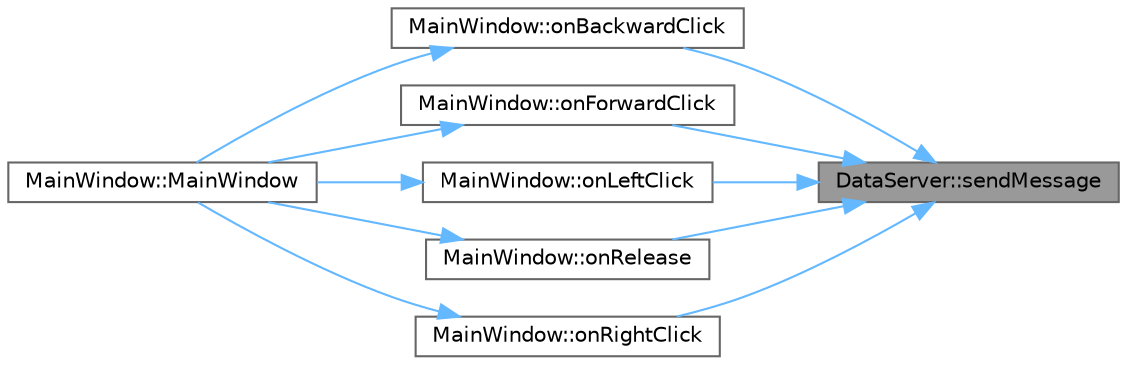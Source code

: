 digraph "DataServer::sendMessage"
{
 // LATEX_PDF_SIZE
  bgcolor="transparent";
  edge [fontname=Helvetica,fontsize=10,labelfontname=Helvetica,labelfontsize=10];
  node [fontname=Helvetica,fontsize=10,shape=box,height=0.2,width=0.4];
  rankdir="RL";
  Node1 [id="Node000001",label="DataServer::sendMessage",height=0.2,width=0.4,color="gray40", fillcolor="grey60", style="filled", fontcolor="black",tooltip="Sends a text message to all connected clients."];
  Node1 -> Node2 [id="edge1_Node000001_Node000002",dir="back",color="steelblue1",style="solid",tooltip=" "];
  Node2 [id="Node000002",label="MainWindow::onBackwardClick",height=0.2,width=0.4,color="grey40", fillcolor="white", style="filled",URL="$class_main_window.html#aa854091950a9ba8328ff16ec96e3463e",tooltip="Handles the backward button click."];
  Node2 -> Node3 [id="edge2_Node000002_Node000003",dir="back",color="steelblue1",style="solid",tooltip=" "];
  Node3 [id="Node000003",label="MainWindow::MainWindow",height=0.2,width=0.4,color="grey40", fillcolor="white", style="filled",URL="$class_main_window.html#a996c5a2b6f77944776856f08ec30858d",tooltip="Construct a new MainWindow object."];
  Node1 -> Node4 [id="edge3_Node000001_Node000004",dir="back",color="steelblue1",style="solid",tooltip=" "];
  Node4 [id="Node000004",label="MainWindow::onForwardClick",height=0.2,width=0.4,color="grey40", fillcolor="white", style="filled",URL="$class_main_window.html#a1d0472e8e45b6313c141e869ac1dae09",tooltip="Handles the forward button click."];
  Node4 -> Node3 [id="edge4_Node000004_Node000003",dir="back",color="steelblue1",style="solid",tooltip=" "];
  Node1 -> Node5 [id="edge5_Node000001_Node000005",dir="back",color="steelblue1",style="solid",tooltip=" "];
  Node5 [id="Node000005",label="MainWindow::onLeftClick",height=0.2,width=0.4,color="grey40", fillcolor="white", style="filled",URL="$class_main_window.html#a92361955a214aa148edf913646686231",tooltip="Handles the left button click."];
  Node5 -> Node3 [id="edge6_Node000005_Node000003",dir="back",color="steelblue1",style="solid",tooltip=" "];
  Node1 -> Node6 [id="edge7_Node000001_Node000006",dir="back",color="steelblue1",style="solid",tooltip=" "];
  Node6 [id="Node000006",label="MainWindow::onRelease",height=0.2,width=0.4,color="grey40", fillcolor="white", style="filled",URL="$class_main_window.html#a7ff2f0e16fc7835a92df54e25e74a9ab",tooltip="Handles the release of movement buttons."];
  Node6 -> Node3 [id="edge8_Node000006_Node000003",dir="back",color="steelblue1",style="solid",tooltip=" "];
  Node1 -> Node7 [id="edge9_Node000001_Node000007",dir="back",color="steelblue1",style="solid",tooltip=" "];
  Node7 [id="Node000007",label="MainWindow::onRightClick",height=0.2,width=0.4,color="grey40", fillcolor="white", style="filled",URL="$class_main_window.html#a0a36b1ffa4663c6104680dd8d89ad81c",tooltip="Handles the right button click."];
  Node7 -> Node3 [id="edge10_Node000007_Node000003",dir="back",color="steelblue1",style="solid",tooltip=" "];
}
